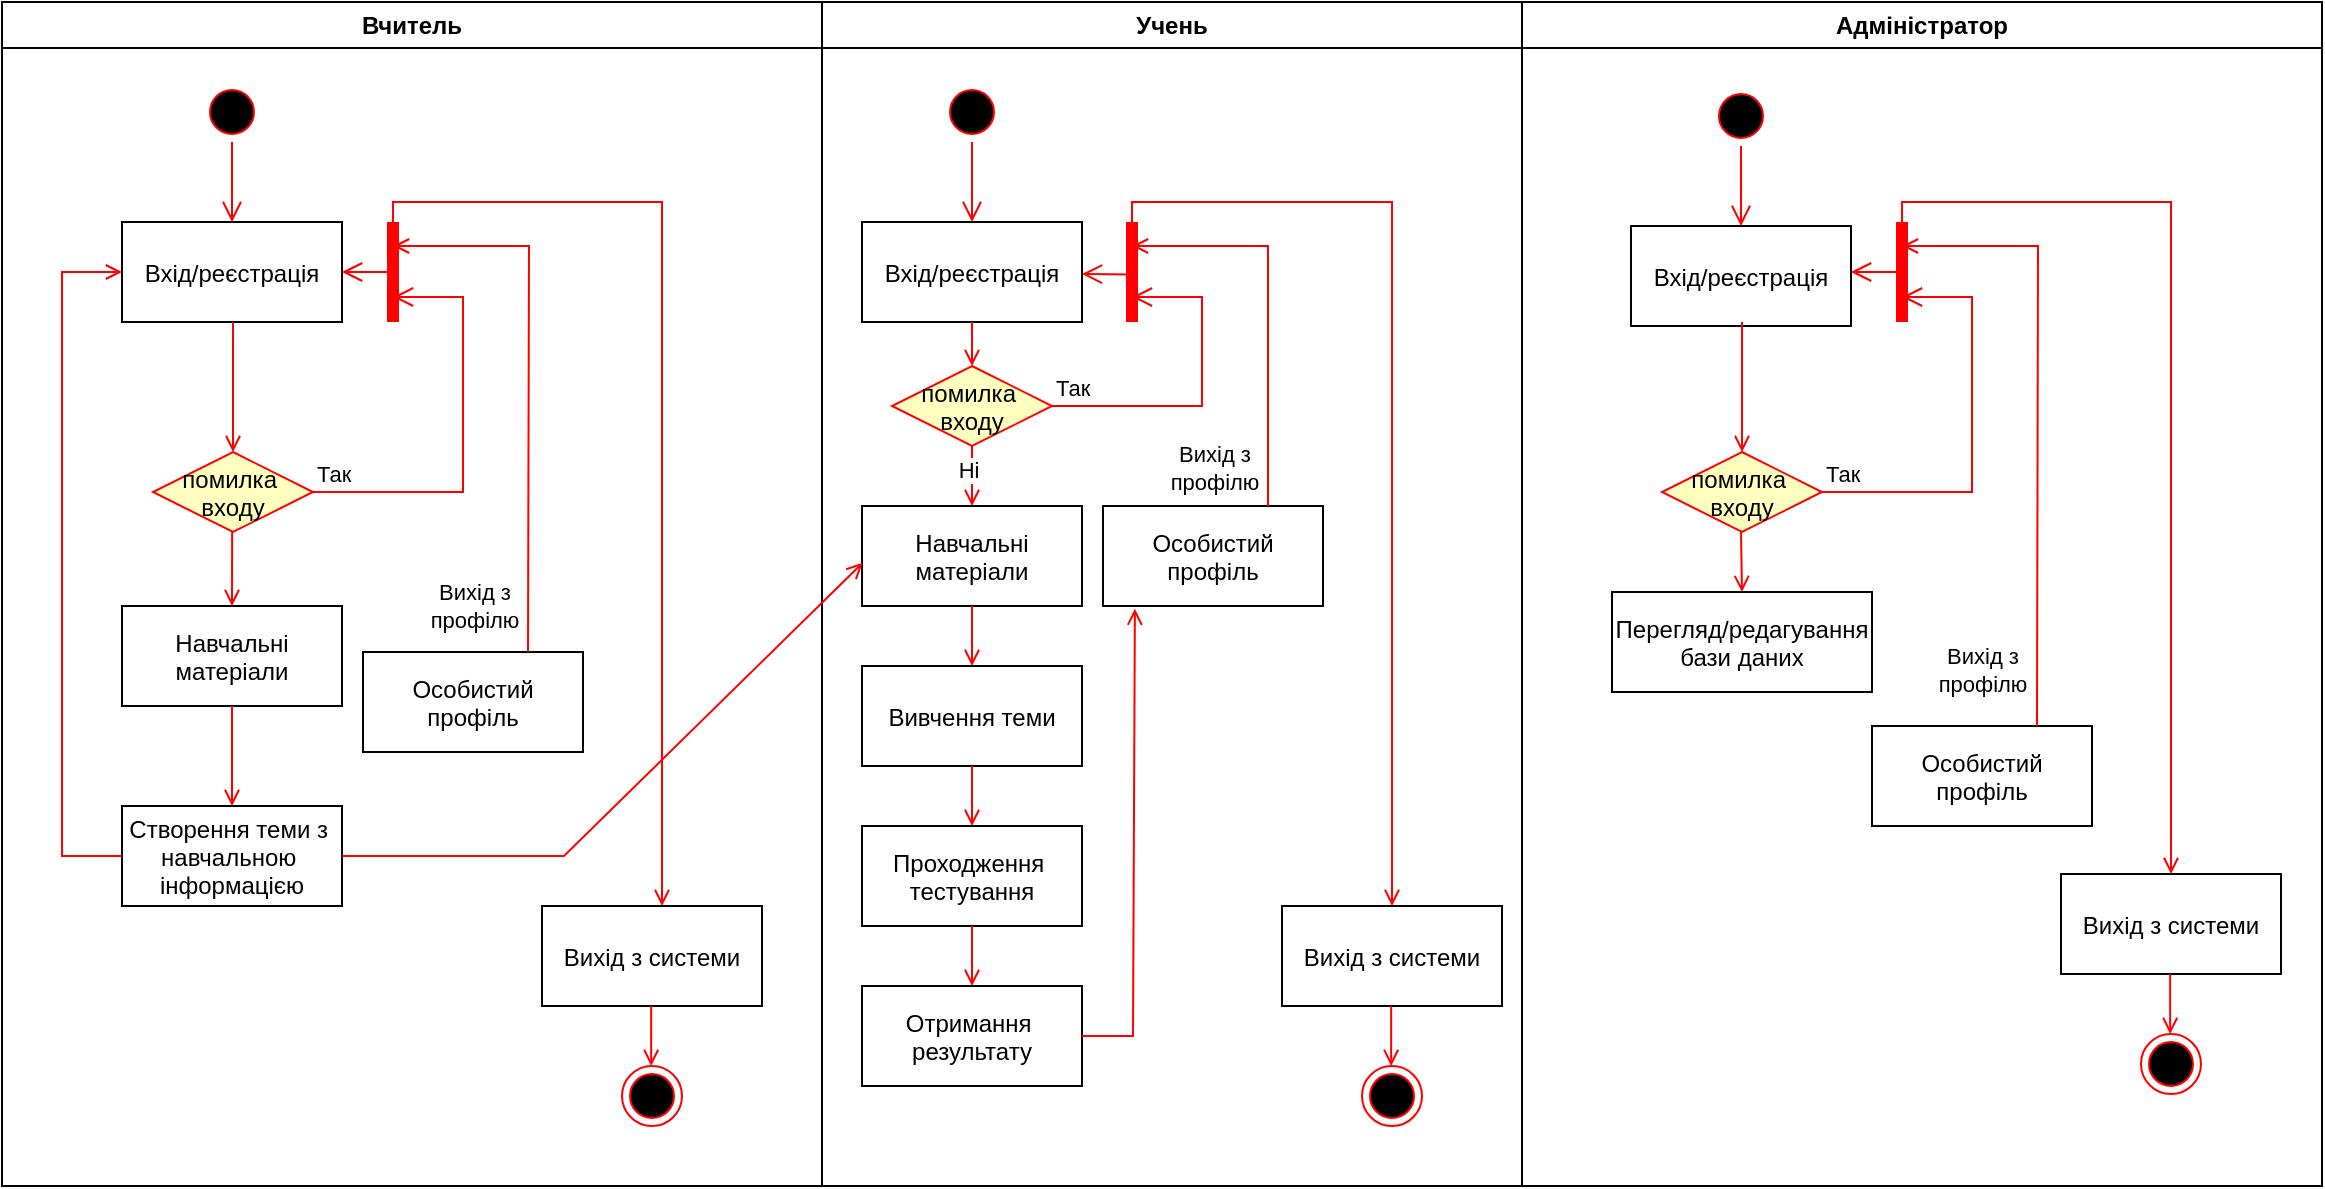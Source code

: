 <mxfile version="24.2.1" type="device">
  <diagram name="Page-1" id="e7e014a7-5840-1c2e-5031-d8a46d1fe8dd">
    <mxGraphModel dx="1313" dy="706" grid="1" gridSize="10" guides="1" tooltips="1" connect="1" arrows="1" fold="1" page="1" pageScale="1" pageWidth="1169" pageHeight="827" background="none" math="0" shadow="0">
      <root>
        <mxCell id="0" />
        <mxCell id="1" parent="0" />
        <mxCell id="2" value="Вчитель" style="swimlane;whiteSpace=wrap;startSize=23;" parent="1" vertex="1">
          <mxGeometry x="9" y="128" width="410" height="592" as="geometry" />
        </mxCell>
        <mxCell id="5" value="" style="ellipse;shape=startState;fillColor=#000000;strokeColor=#ff0000;" parent="2" vertex="1">
          <mxGeometry x="100" y="40" width="30" height="30" as="geometry" />
        </mxCell>
        <mxCell id="6" value="" style="edgeStyle=elbowEdgeStyle;elbow=horizontal;verticalAlign=bottom;endArrow=open;endSize=8;strokeColor=#FF0000;endFill=1;rounded=0" parent="2" source="5" target="7" edge="1">
          <mxGeometry x="100" y="40" as="geometry">
            <mxPoint x="115" y="110" as="targetPoint" />
          </mxGeometry>
        </mxCell>
        <mxCell id="7" value="Вхід/реєстрація" style="" parent="2" vertex="1">
          <mxGeometry x="60" y="110" width="110" height="50" as="geometry" />
        </mxCell>
        <mxCell id="10" value="Створення теми з &#xa;навчальною &#xa;інформацією" style="" parent="2" vertex="1">
          <mxGeometry x="60" y="402" width="110" height="50" as="geometry" />
        </mxCell>
        <mxCell id="12" value="" style="edgeStyle=elbowEdgeStyle;elbow=horizontal;strokeColor=#FF0000;endArrow=open;endFill=1;rounded=0" parent="2" source="10" target="7" edge="1">
          <mxGeometry width="100" height="100" relative="1" as="geometry">
            <mxPoint x="160" y="290" as="sourcePoint" />
            <mxPoint x="260" y="190" as="targetPoint" />
            <Array as="points">
              <mxPoint x="30" y="250" />
            </Array>
          </mxGeometry>
        </mxCell>
        <mxCell id="FS6XTVE9EUjxJYVNOAoc-51" value="" style="endArrow=open;strokeColor=#FF0000;endFill=1;rounded=0;entryX=0.5;entryY=0;entryDx=0;entryDy=0;" edge="1" parent="2" target="FS6XTVE9EUjxJYVNOAoc-52">
          <mxGeometry relative="1" as="geometry">
            <mxPoint x="115.5" y="160" as="sourcePoint" />
            <mxPoint x="115.5" y="220" as="targetPoint" />
          </mxGeometry>
        </mxCell>
        <mxCell id="FS6XTVE9EUjxJYVNOAoc-52" value="помилка &#xa;входу" style="rhombus;fillColor=#ffffc0;strokeColor=#ff0000;" vertex="1" parent="2">
          <mxGeometry x="75.5" y="225" width="80" height="40" as="geometry" />
        </mxCell>
        <mxCell id="FS6XTVE9EUjxJYVNOAoc-53" value="Так" style="edgeStyle=elbowEdgeStyle;elbow=horizontal;align=left;verticalAlign=bottom;endArrow=open;endSize=8;strokeColor=#FF0000;endFill=1;rounded=0;entryX=0.75;entryY=0.5;entryPerimeter=0;exitX=1;exitY=0.5;exitDx=0;exitDy=0;" edge="1" parent="2" source="FS6XTVE9EUjxJYVNOAoc-52" target="FS6XTVE9EUjxJYVNOAoc-54">
          <mxGeometry x="-1" relative="1" as="geometry">
            <mxPoint x="200.5" y="150" as="targetPoint" />
            <Array as="points">
              <mxPoint x="230.5" y="180" />
            </Array>
            <mxPoint x="206" y="252" as="sourcePoint" />
          </mxGeometry>
        </mxCell>
        <mxCell id="FS6XTVE9EUjxJYVNOAoc-54" value="" style="shape=line;strokeWidth=6;strokeColor=#ff0000;rotation=90" vertex="1" parent="2">
          <mxGeometry x="170.5" y="127.5" width="50" height="15" as="geometry" />
        </mxCell>
        <mxCell id="FS6XTVE9EUjxJYVNOAoc-55" value="Особистий&#xa;профіль" style="" vertex="1" parent="2">
          <mxGeometry x="180.5" y="325" width="110" height="50" as="geometry" />
        </mxCell>
        <mxCell id="FS6XTVE9EUjxJYVNOAoc-56" value="" style="edgeStyle=elbowEdgeStyle;elbow=horizontal;strokeColor=#FF0000;endArrow=open;endFill=1;rounded=0;entryX=0.25;entryY=0.5;entryPerimeter=0;exitX=0.75;exitY=0;exitDx=0;exitDy=0;" edge="1" parent="2" source="FS6XTVE9EUjxJYVNOAoc-55">
          <mxGeometry width="100" height="100" relative="1" as="geometry">
            <mxPoint x="266" y="392" as="sourcePoint" />
            <mxPoint x="195.5" y="122" as="targetPoint" />
            <Array as="points">
              <mxPoint x="263.5" y="232" />
            </Array>
          </mxGeometry>
        </mxCell>
        <mxCell id="FS6XTVE9EUjxJYVNOAoc-57" value="Вихід з&lt;div&gt;профілю&lt;/div&gt;" style="edgeLabel;html=1;align=center;verticalAlign=middle;resizable=0;points=[];" vertex="1" connectable="0" parent="FS6XTVE9EUjxJYVNOAoc-56">
          <mxGeometry x="-0.702" relative="1" as="geometry">
            <mxPoint x="-28" y="17" as="offset" />
          </mxGeometry>
        </mxCell>
        <mxCell id="FS6XTVE9EUjxJYVNOAoc-58" value="" style="edgeStyle=elbowEdgeStyle;elbow=horizontal;verticalAlign=bottom;endArrow=open;endSize=8;strokeColor=#FF0000;endFill=1;rounded=0;entryX=1;entryY=0.5;entryDx=0;entryDy=0;" edge="1" parent="2" target="7">
          <mxGeometry x="-34.5" y="-38" as="geometry">
            <mxPoint x="175.5" y="137" as="targetPoint" />
            <mxPoint x="195.5" y="135" as="sourcePoint" />
          </mxGeometry>
        </mxCell>
        <mxCell id="FS6XTVE9EUjxJYVNOAoc-85" value="" style="edgeStyle=orthogonalEdgeStyle;elbow=horizontal;strokeColor=#FF0000;endArrow=open;endFill=1;rounded=0;exitX=0;exitY=0.5;exitDx=0;exitDy=0;exitPerimeter=0;" edge="1" parent="2" source="FS6XTVE9EUjxJYVNOAoc-54">
          <mxGeometry width="100" height="100" relative="1" as="geometry">
            <mxPoint x="180.5" y="102" as="sourcePoint" />
            <mxPoint x="330" y="452" as="targetPoint" />
            <Array as="points">
              <mxPoint x="195" y="100" />
              <mxPoint x="330" y="100" />
              <mxPoint x="330" y="452" />
            </Array>
          </mxGeometry>
        </mxCell>
        <mxCell id="FS6XTVE9EUjxJYVNOAoc-86" value="&lt;div&gt;&lt;br&gt;&lt;/div&gt;" style="edgeLabel;html=1;align=center;verticalAlign=middle;resizable=0;points=[];" vertex="1" connectable="0" parent="FS6XTVE9EUjxJYVNOAoc-85">
          <mxGeometry x="-0.834" y="1" relative="1" as="geometry">
            <mxPoint as="offset" />
          </mxGeometry>
        </mxCell>
        <mxCell id="FS6XTVE9EUjxJYVNOAoc-88" value="" style="ellipse;shape=endState;fillColor=#000000;strokeColor=#ff0000" vertex="1" parent="2">
          <mxGeometry x="310" y="532" width="30" height="30" as="geometry" />
        </mxCell>
        <mxCell id="FS6XTVE9EUjxJYVNOAoc-89" value="Вихід з системи" style="" vertex="1" parent="2">
          <mxGeometry x="270" y="452" width="110" height="50" as="geometry" />
        </mxCell>
        <mxCell id="FS6XTVE9EUjxJYVNOAoc-90" value="" style="endArrow=open;strokeColor=#FF0000;endFill=1;rounded=0;exitX=0.5;exitY=1;exitDx=0;exitDy=0;entryX=0.5;entryY=0;entryDx=0;entryDy=0;" edge="1" parent="2">
          <mxGeometry relative="1" as="geometry">
            <mxPoint x="324.58" y="502" as="sourcePoint" />
            <mxPoint x="324.58" y="532" as="targetPoint" />
            <Array as="points" />
          </mxGeometry>
        </mxCell>
        <mxCell id="FS6XTVE9EUjxJYVNOAoc-102" value="" style="endArrow=open;strokeColor=#FF0000;endFill=1;rounded=0;entryX=0.5;entryY=0;entryDx=0;entryDy=0;" edge="1" parent="2" target="FS6XTVE9EUjxJYVNOAoc-124">
          <mxGeometry relative="1" as="geometry">
            <mxPoint x="115.08" y="265" as="sourcePoint" />
            <mxPoint x="141" y="302" as="targetPoint" />
          </mxGeometry>
        </mxCell>
        <mxCell id="FS6XTVE9EUjxJYVNOAoc-124" value="Навчальні&#xa;матеріали" style="" vertex="1" parent="2">
          <mxGeometry x="60" y="302" width="110" height="50" as="geometry" />
        </mxCell>
        <mxCell id="FS6XTVE9EUjxJYVNOAoc-125" value="" style="endArrow=open;strokeColor=#FF0000;endFill=1;rounded=0;entryX=0.5;entryY=0;entryDx=0;entryDy=0;exitX=0.5;exitY=1;exitDx=0;exitDy=0;" edge="1" parent="2" source="FS6XTVE9EUjxJYVNOAoc-124" target="10">
          <mxGeometry relative="1" as="geometry">
            <mxPoint x="125.08" y="275" as="sourcePoint" />
            <mxPoint x="125" y="312" as="targetPoint" />
          </mxGeometry>
        </mxCell>
        <mxCell id="3" value="Учень" style="swimlane;whiteSpace=wrap" parent="1" vertex="1">
          <mxGeometry x="419" y="128" width="350" height="592" as="geometry" />
        </mxCell>
        <mxCell id="13" value="" style="ellipse;shape=startState;fillColor=#000000;strokeColor=#ff0000;" parent="3" vertex="1">
          <mxGeometry x="60" y="40" width="30" height="30" as="geometry" />
        </mxCell>
        <mxCell id="14" value="" style="edgeStyle=elbowEdgeStyle;elbow=horizontal;verticalAlign=bottom;endArrow=open;endSize=8;strokeColor=#FF0000;endFill=1;rounded=0" parent="3" source="13" target="15" edge="1">
          <mxGeometry x="40" y="20" as="geometry">
            <mxPoint x="55" y="90" as="targetPoint" />
          </mxGeometry>
        </mxCell>
        <mxCell id="15" value="Вхід/реєстрація" style="" parent="3" vertex="1">
          <mxGeometry x="20" y="110" width="110" height="50" as="geometry" />
        </mxCell>
        <mxCell id="17" value="" style="endArrow=open;strokeColor=#FF0000;endFill=1;rounded=0;entryX=0.5;entryY=0;entryDx=0;entryDy=0;" parent="3" source="15" target="21" edge="1">
          <mxGeometry relative="1" as="geometry">
            <mxPoint x="75" y="220" as="targetPoint" />
          </mxGeometry>
        </mxCell>
        <mxCell id="18" value="Навчальні&#xa;матеріали" style="" parent="3" vertex="1">
          <mxGeometry x="20" y="252" width="110" height="50" as="geometry" />
        </mxCell>
        <mxCell id="19" value="" style="endArrow=open;strokeColor=#FF0000;endFill=1;rounded=0;exitX=0.5;exitY=1;exitDx=0;exitDy=0;align=left;labelPosition=right;verticalLabelPosition=middle;verticalAlign=middle;" parent="3" source="21" target="18" edge="1">
          <mxGeometry relative="1" as="geometry">
            <mxPoint x="75" y="270" as="sourcePoint" />
          </mxGeometry>
        </mxCell>
        <mxCell id="FS6XTVE9EUjxJYVNOAoc-75" value="Ні" style="edgeLabel;html=1;align=center;verticalAlign=middle;resizable=0;points=[];" vertex="1" connectable="0" parent="19">
          <mxGeometry x="-0.244" y="-2" relative="1" as="geometry">
            <mxPoint as="offset" />
          </mxGeometry>
        </mxCell>
        <mxCell id="21" value="помилка &#xa;входу" style="rhombus;fillColor=#ffffc0;strokeColor=#ff0000;" parent="3" vertex="1">
          <mxGeometry x="35" y="182" width="80" height="40" as="geometry" />
        </mxCell>
        <mxCell id="22" value="Так" style="edgeStyle=elbowEdgeStyle;elbow=horizontal;align=left;verticalAlign=bottom;endArrow=open;endSize=8;strokeColor=#FF0000;endFill=1;rounded=0;entryX=0.75;entryY=0.5;entryPerimeter=0;exitX=1;exitY=0.5;exitDx=0;exitDy=0;" parent="3" source="21" target="25" edge="1">
          <mxGeometry x="-1" relative="1" as="geometry">
            <mxPoint x="160" y="150" as="targetPoint" />
            <Array as="points">
              <mxPoint x="190" y="180" />
            </Array>
            <mxPoint x="165.5" y="252" as="sourcePoint" />
          </mxGeometry>
        </mxCell>
        <mxCell id="25" value="" style="shape=line;strokeWidth=6;strokeColor=#ff0000;rotation=90" parent="3" vertex="1">
          <mxGeometry x="130" y="127.5" width="50" height="15" as="geometry" />
        </mxCell>
        <mxCell id="26" value="" style="edgeStyle=elbowEdgeStyle;elbow=horizontal;verticalAlign=bottom;endArrow=open;endSize=8;strokeColor=#FF0000;endFill=1;rounded=0;exitX=0.524;exitY=0.507;exitDx=0;exitDy=0;exitPerimeter=0;" parent="3" source="25" target="15" edge="1">
          <mxGeometry x="130" y="90" as="geometry">
            <mxPoint x="230" y="140" as="targetPoint" />
          </mxGeometry>
        </mxCell>
        <mxCell id="30" value="Особистий&#xa;профіль" style="" parent="3" vertex="1">
          <mxGeometry x="140.5" y="252" width="110" height="50" as="geometry" />
        </mxCell>
        <mxCell id="35" value="" style="edgeStyle=elbowEdgeStyle;elbow=horizontal;strokeColor=#FF0000;endArrow=open;endFill=1;rounded=0;entryX=0.25;entryY=0.5;entryPerimeter=0;exitX=0.75;exitY=0;exitDx=0;exitDy=0;" parent="3" edge="1" source="30">
          <mxGeometry width="100" height="100" relative="1" as="geometry">
            <mxPoint x="225.5" y="392" as="sourcePoint" />
            <mxPoint x="155" y="122" as="targetPoint" />
            <Array as="points">
              <mxPoint x="223" y="232" />
            </Array>
          </mxGeometry>
        </mxCell>
        <mxCell id="FS6XTVE9EUjxJYVNOAoc-49" value="Вихід з&lt;div&gt;профілю&lt;/div&gt;" style="edgeLabel;html=1;align=center;verticalAlign=middle;resizable=0;points=[];" vertex="1" connectable="0" parent="35">
          <mxGeometry x="-0.702" relative="1" as="geometry">
            <mxPoint x="-27" y="10" as="offset" />
          </mxGeometry>
        </mxCell>
        <mxCell id="FS6XTVE9EUjxJYVNOAoc-68" value="Вивчення теми" style="" vertex="1" parent="3">
          <mxGeometry x="20" y="332" width="110" height="50" as="geometry" />
        </mxCell>
        <mxCell id="FS6XTVE9EUjxJYVNOAoc-69" value="" style="endArrow=open;strokeColor=#FF0000;endFill=1;rounded=0;exitX=0.5;exitY=1;exitDx=0;exitDy=0;" edge="1" parent="3" target="FS6XTVE9EUjxJYVNOAoc-68" source="18">
          <mxGeometry relative="1" as="geometry">
            <mxPoint x="75" y="375" as="sourcePoint" />
          </mxGeometry>
        </mxCell>
        <mxCell id="FS6XTVE9EUjxJYVNOAoc-70" value="Проходження &#xa;тестування" style="" vertex="1" parent="3">
          <mxGeometry x="20" y="412" width="110" height="50" as="geometry" />
        </mxCell>
        <mxCell id="FS6XTVE9EUjxJYVNOAoc-71" value="" style="endArrow=open;strokeColor=#FF0000;endFill=1;rounded=0;exitX=0.5;exitY=1;exitDx=0;exitDy=0;entryX=0.5;entryY=0;entryDx=0;entryDy=0;" edge="1" parent="3" target="FS6XTVE9EUjxJYVNOAoc-70" source="FS6XTVE9EUjxJYVNOAoc-68">
          <mxGeometry relative="1" as="geometry">
            <mxPoint x="75.5" y="452" as="sourcePoint" />
            <mxPoint x="105.5" y="452" as="targetPoint" />
            <Array as="points" />
          </mxGeometry>
        </mxCell>
        <mxCell id="FS6XTVE9EUjxJYVNOAoc-72" value="Отримання &#xa;результату" style="" vertex="1" parent="3">
          <mxGeometry x="20" y="492" width="110" height="50" as="geometry" />
        </mxCell>
        <mxCell id="FS6XTVE9EUjxJYVNOAoc-73" value="" style="endArrow=open;strokeColor=#FF0000;endFill=1;rounded=0;entryX=0.5;entryY=0;entryDx=0;entryDy=0;exitX=0.5;exitY=1;exitDx=0;exitDy=0;" edge="1" parent="3" target="FS6XTVE9EUjxJYVNOAoc-72" source="FS6XTVE9EUjxJYVNOAoc-70">
          <mxGeometry relative="1" as="geometry">
            <mxPoint x="95.5" y="482" as="sourcePoint" />
            <mxPoint x="105.5" y="522" as="targetPoint" />
            <Array as="points" />
          </mxGeometry>
        </mxCell>
        <mxCell id="FS6XTVE9EUjxJYVNOAoc-74" value="" style="endArrow=open;strokeColor=#FF0000;endFill=1;rounded=0;entryX=0.145;entryY=1.027;entryDx=0;entryDy=0;exitX=1;exitY=0.5;exitDx=0;exitDy=0;entryPerimeter=0;" edge="1" parent="3" source="FS6XTVE9EUjxJYVNOAoc-72" target="30">
          <mxGeometry relative="1" as="geometry">
            <mxPoint x="85" y="472" as="sourcePoint" />
            <mxPoint x="85" y="502" as="targetPoint" />
            <Array as="points">
              <mxPoint x="155.5" y="517" />
            </Array>
          </mxGeometry>
        </mxCell>
        <mxCell id="FS6XTVE9EUjxJYVNOAoc-79" value="" style="ellipse;shape=endState;fillColor=#000000;strokeColor=#ff0000" vertex="1" parent="3">
          <mxGeometry x="270" y="532" width="30" height="30" as="geometry" />
        </mxCell>
        <mxCell id="FS6XTVE9EUjxJYVNOAoc-80" value="" style="edgeStyle=orthogonalEdgeStyle;elbow=horizontal;strokeColor=#FF0000;endArrow=open;endFill=1;rounded=0;entryX=0.5;entryY=0;exitX=0;exitY=0.5;exitDx=0;exitDy=0;exitPerimeter=0;entryDx=0;entryDy=0;" edge="1" parent="3" source="25" target="FS6XTVE9EUjxJYVNOAoc-82">
          <mxGeometry width="100" height="100" relative="1" as="geometry">
            <mxPoint x="248" y="532" as="sourcePoint" />
            <mxPoint x="180" y="402" as="targetPoint" />
          </mxGeometry>
        </mxCell>
        <mxCell id="FS6XTVE9EUjxJYVNOAoc-83" value="&lt;div&gt;&lt;br&gt;&lt;/div&gt;" style="edgeLabel;html=1;align=center;verticalAlign=middle;resizable=0;points=[];" vertex="1" connectable="0" parent="FS6XTVE9EUjxJYVNOAoc-80">
          <mxGeometry x="-0.834" y="1" relative="1" as="geometry">
            <mxPoint as="offset" />
          </mxGeometry>
        </mxCell>
        <mxCell id="FS6XTVE9EUjxJYVNOAoc-82" value="Вихід з системи" style="" vertex="1" parent="3">
          <mxGeometry x="230" y="452" width="110" height="50" as="geometry" />
        </mxCell>
        <mxCell id="FS6XTVE9EUjxJYVNOAoc-84" value="" style="endArrow=open;strokeColor=#FF0000;endFill=1;rounded=0;exitX=0.5;exitY=1;exitDx=0;exitDy=0;entryX=0.5;entryY=0;entryDx=0;entryDy=0;" edge="1" parent="3">
          <mxGeometry relative="1" as="geometry">
            <mxPoint x="284.58" y="502" as="sourcePoint" />
            <mxPoint x="284.58" y="532" as="targetPoint" />
            <Array as="points" />
          </mxGeometry>
        </mxCell>
        <mxCell id="4" value="Адміністратор" style="swimlane;whiteSpace=wrap;startSize=23;" parent="1" vertex="1">
          <mxGeometry x="769" y="128" width="400" height="592" as="geometry" />
        </mxCell>
        <mxCell id="FS6XTVE9EUjxJYVNOAoc-41" value="" style="ellipse;shape=startState;fillColor=#000000;strokeColor=#ff0000;" vertex="1" parent="4">
          <mxGeometry x="94.5" y="42" width="30" height="30" as="geometry" />
        </mxCell>
        <mxCell id="FS6XTVE9EUjxJYVNOAoc-42" value="" style="edgeStyle=elbowEdgeStyle;elbow=horizontal;verticalAlign=bottom;endArrow=open;endSize=8;strokeColor=#FF0000;endFill=1;rounded=0" edge="1" parent="4" source="FS6XTVE9EUjxJYVNOAoc-41" target="FS6XTVE9EUjxJYVNOAoc-43">
          <mxGeometry x="-624.5" y="-88" as="geometry">
            <mxPoint x="109.5" y="112" as="targetPoint" />
          </mxGeometry>
        </mxCell>
        <mxCell id="FS6XTVE9EUjxJYVNOAoc-43" value="Вхід/реєстрація" style="" vertex="1" parent="4">
          <mxGeometry x="54.5" y="112" width="110" height="50" as="geometry" />
        </mxCell>
        <mxCell id="FS6XTVE9EUjxJYVNOAoc-60" value="" style="endArrow=open;strokeColor=#FF0000;endFill=1;rounded=0;entryX=0.5;entryY=0;entryDx=0;entryDy=0;" edge="1" parent="4" target="FS6XTVE9EUjxJYVNOAoc-61">
          <mxGeometry relative="1" as="geometry">
            <mxPoint x="110" y="160" as="sourcePoint" />
            <mxPoint x="110" y="220" as="targetPoint" />
          </mxGeometry>
        </mxCell>
        <mxCell id="FS6XTVE9EUjxJYVNOAoc-61" value="помилка &#xa;входу" style="rhombus;fillColor=#ffffc0;strokeColor=#ff0000;" vertex="1" parent="4">
          <mxGeometry x="70" y="225" width="80" height="40" as="geometry" />
        </mxCell>
        <mxCell id="FS6XTVE9EUjxJYVNOAoc-62" value="Так" style="edgeStyle=elbowEdgeStyle;elbow=horizontal;align=left;verticalAlign=bottom;endArrow=open;endSize=8;strokeColor=#FF0000;endFill=1;rounded=0;entryX=0.75;entryY=0.5;entryPerimeter=0;exitX=1;exitY=0.5;exitDx=0;exitDy=0;" edge="1" parent="4" source="FS6XTVE9EUjxJYVNOAoc-61" target="FS6XTVE9EUjxJYVNOAoc-63">
          <mxGeometry x="-1" relative="1" as="geometry">
            <mxPoint x="195" y="150" as="targetPoint" />
            <Array as="points">
              <mxPoint x="225" y="180" />
            </Array>
            <mxPoint x="200.5" y="252" as="sourcePoint" />
          </mxGeometry>
        </mxCell>
        <mxCell id="FS6XTVE9EUjxJYVNOAoc-63" value="" style="shape=line;strokeWidth=6;strokeColor=#ff0000;rotation=90" vertex="1" parent="4">
          <mxGeometry x="165" y="127.5" width="50" height="15" as="geometry" />
        </mxCell>
        <mxCell id="FS6XTVE9EUjxJYVNOAoc-64" value="Особистий&#xa;профіль" style="" vertex="1" parent="4">
          <mxGeometry x="175" y="362" width="110" height="50" as="geometry" />
        </mxCell>
        <mxCell id="FS6XTVE9EUjxJYVNOAoc-65" value="" style="edgeStyle=elbowEdgeStyle;elbow=horizontal;strokeColor=#FF0000;endArrow=open;endFill=1;rounded=0;entryX=0.25;entryY=0.5;entryPerimeter=0;exitX=0.75;exitY=0;exitDx=0;exitDy=0;" edge="1" parent="4" source="FS6XTVE9EUjxJYVNOAoc-64">
          <mxGeometry width="100" height="100" relative="1" as="geometry">
            <mxPoint x="260.5" y="392" as="sourcePoint" />
            <mxPoint x="190" y="122" as="targetPoint" />
            <Array as="points">
              <mxPoint x="258" y="232" />
            </Array>
          </mxGeometry>
        </mxCell>
        <mxCell id="FS6XTVE9EUjxJYVNOAoc-66" value="Вихід з&lt;div&gt;профілю&lt;/div&gt;" style="edgeLabel;html=1;align=center;verticalAlign=middle;resizable=0;points=[];" vertex="1" connectable="0" parent="FS6XTVE9EUjxJYVNOAoc-65">
          <mxGeometry x="-0.702" relative="1" as="geometry">
            <mxPoint x="-28" y="17" as="offset" />
          </mxGeometry>
        </mxCell>
        <mxCell id="FS6XTVE9EUjxJYVNOAoc-67" value="" style="edgeStyle=elbowEdgeStyle;elbow=horizontal;verticalAlign=bottom;endArrow=open;endSize=8;strokeColor=#FF0000;endFill=1;rounded=0;entryX=1;entryY=0.5;entryDx=0;entryDy=0;" edge="1" parent="4">
          <mxGeometry x="-759" y="-166" as="geometry">
            <mxPoint x="164.5" y="135" as="targetPoint" />
            <mxPoint x="190" y="135" as="sourcePoint" />
          </mxGeometry>
        </mxCell>
        <mxCell id="FS6XTVE9EUjxJYVNOAoc-77" value="Перегляд/редагування&#xa;бази даних" style="" vertex="1" parent="4">
          <mxGeometry x="45" y="295" width="130" height="50" as="geometry" />
        </mxCell>
        <mxCell id="FS6XTVE9EUjxJYVNOAoc-78" value="" style="endArrow=open;strokeColor=#FF0000;endFill=1;rounded=0;entryX=0.5;entryY=0;entryDx=0;entryDy=0;exitX=0.5;exitY=1;exitDx=0;exitDy=0;" edge="1" parent="4" target="FS6XTVE9EUjxJYVNOAoc-77">
          <mxGeometry relative="1" as="geometry">
            <mxPoint x="109.5" y="265" as="sourcePoint" />
            <mxPoint x="140" y="325" as="targetPoint" />
            <Array as="points" />
          </mxGeometry>
        </mxCell>
        <mxCell id="FS6XTVE9EUjxJYVNOAoc-96" value="" style="ellipse;shape=endState;fillColor=#000000;strokeColor=#ff0000" vertex="1" parent="4">
          <mxGeometry x="309.5" y="516" width="30" height="30" as="geometry" />
        </mxCell>
        <mxCell id="FS6XTVE9EUjxJYVNOAoc-97" value="" style="edgeStyle=orthogonalEdgeStyle;elbow=horizontal;strokeColor=#FF0000;endArrow=open;endFill=1;rounded=0;entryX=0.5;entryY=0;exitX=0;exitY=0.5;exitDx=0;exitDy=0;exitPerimeter=0;entryDx=0;entryDy=0;" edge="1" parent="4" target="FS6XTVE9EUjxJYVNOAoc-99" source="FS6XTVE9EUjxJYVNOAoc-63">
          <mxGeometry width="100" height="100" relative="1" as="geometry">
            <mxPoint x="194.5" y="94" as="sourcePoint" />
            <mxPoint x="219.5" y="386" as="targetPoint" />
          </mxGeometry>
        </mxCell>
        <mxCell id="FS6XTVE9EUjxJYVNOAoc-98" value="&lt;div&gt;&lt;br&gt;&lt;/div&gt;" style="edgeLabel;html=1;align=center;verticalAlign=middle;resizable=0;points=[];" vertex="1" connectable="0" parent="FS6XTVE9EUjxJYVNOAoc-97">
          <mxGeometry x="-0.834" y="1" relative="1" as="geometry">
            <mxPoint as="offset" />
          </mxGeometry>
        </mxCell>
        <mxCell id="FS6XTVE9EUjxJYVNOAoc-99" value="Вихід з системи" style="" vertex="1" parent="4">
          <mxGeometry x="269.5" y="436" width="110" height="50" as="geometry" />
        </mxCell>
        <mxCell id="FS6XTVE9EUjxJYVNOAoc-100" value="" style="endArrow=open;strokeColor=#FF0000;endFill=1;rounded=0;exitX=0.5;exitY=1;exitDx=0;exitDy=0;entryX=0.5;entryY=0;entryDx=0;entryDy=0;" edge="1" parent="4">
          <mxGeometry relative="1" as="geometry">
            <mxPoint x="324.08" y="486" as="sourcePoint" />
            <mxPoint x="324.08" y="516" as="targetPoint" />
            <Array as="points" />
          </mxGeometry>
        </mxCell>
        <mxCell id="20" value="" style="endArrow=open;strokeColor=#FF0000;endFill=1;rounded=0;entryX=0.003;entryY=0.568;entryDx=0;entryDy=0;exitX=1;exitY=0.5;exitDx=0;exitDy=0;entryPerimeter=0;" parent="1" source="10" target="18" edge="1">
          <mxGeometry relative="1" as="geometry">
            <mxPoint x="199" y="450" as="sourcePoint" />
            <mxPoint x="444" y="405" as="targetPoint" />
            <Array as="points">
              <mxPoint x="290" y="555" />
            </Array>
          </mxGeometry>
        </mxCell>
      </root>
    </mxGraphModel>
  </diagram>
</mxfile>
